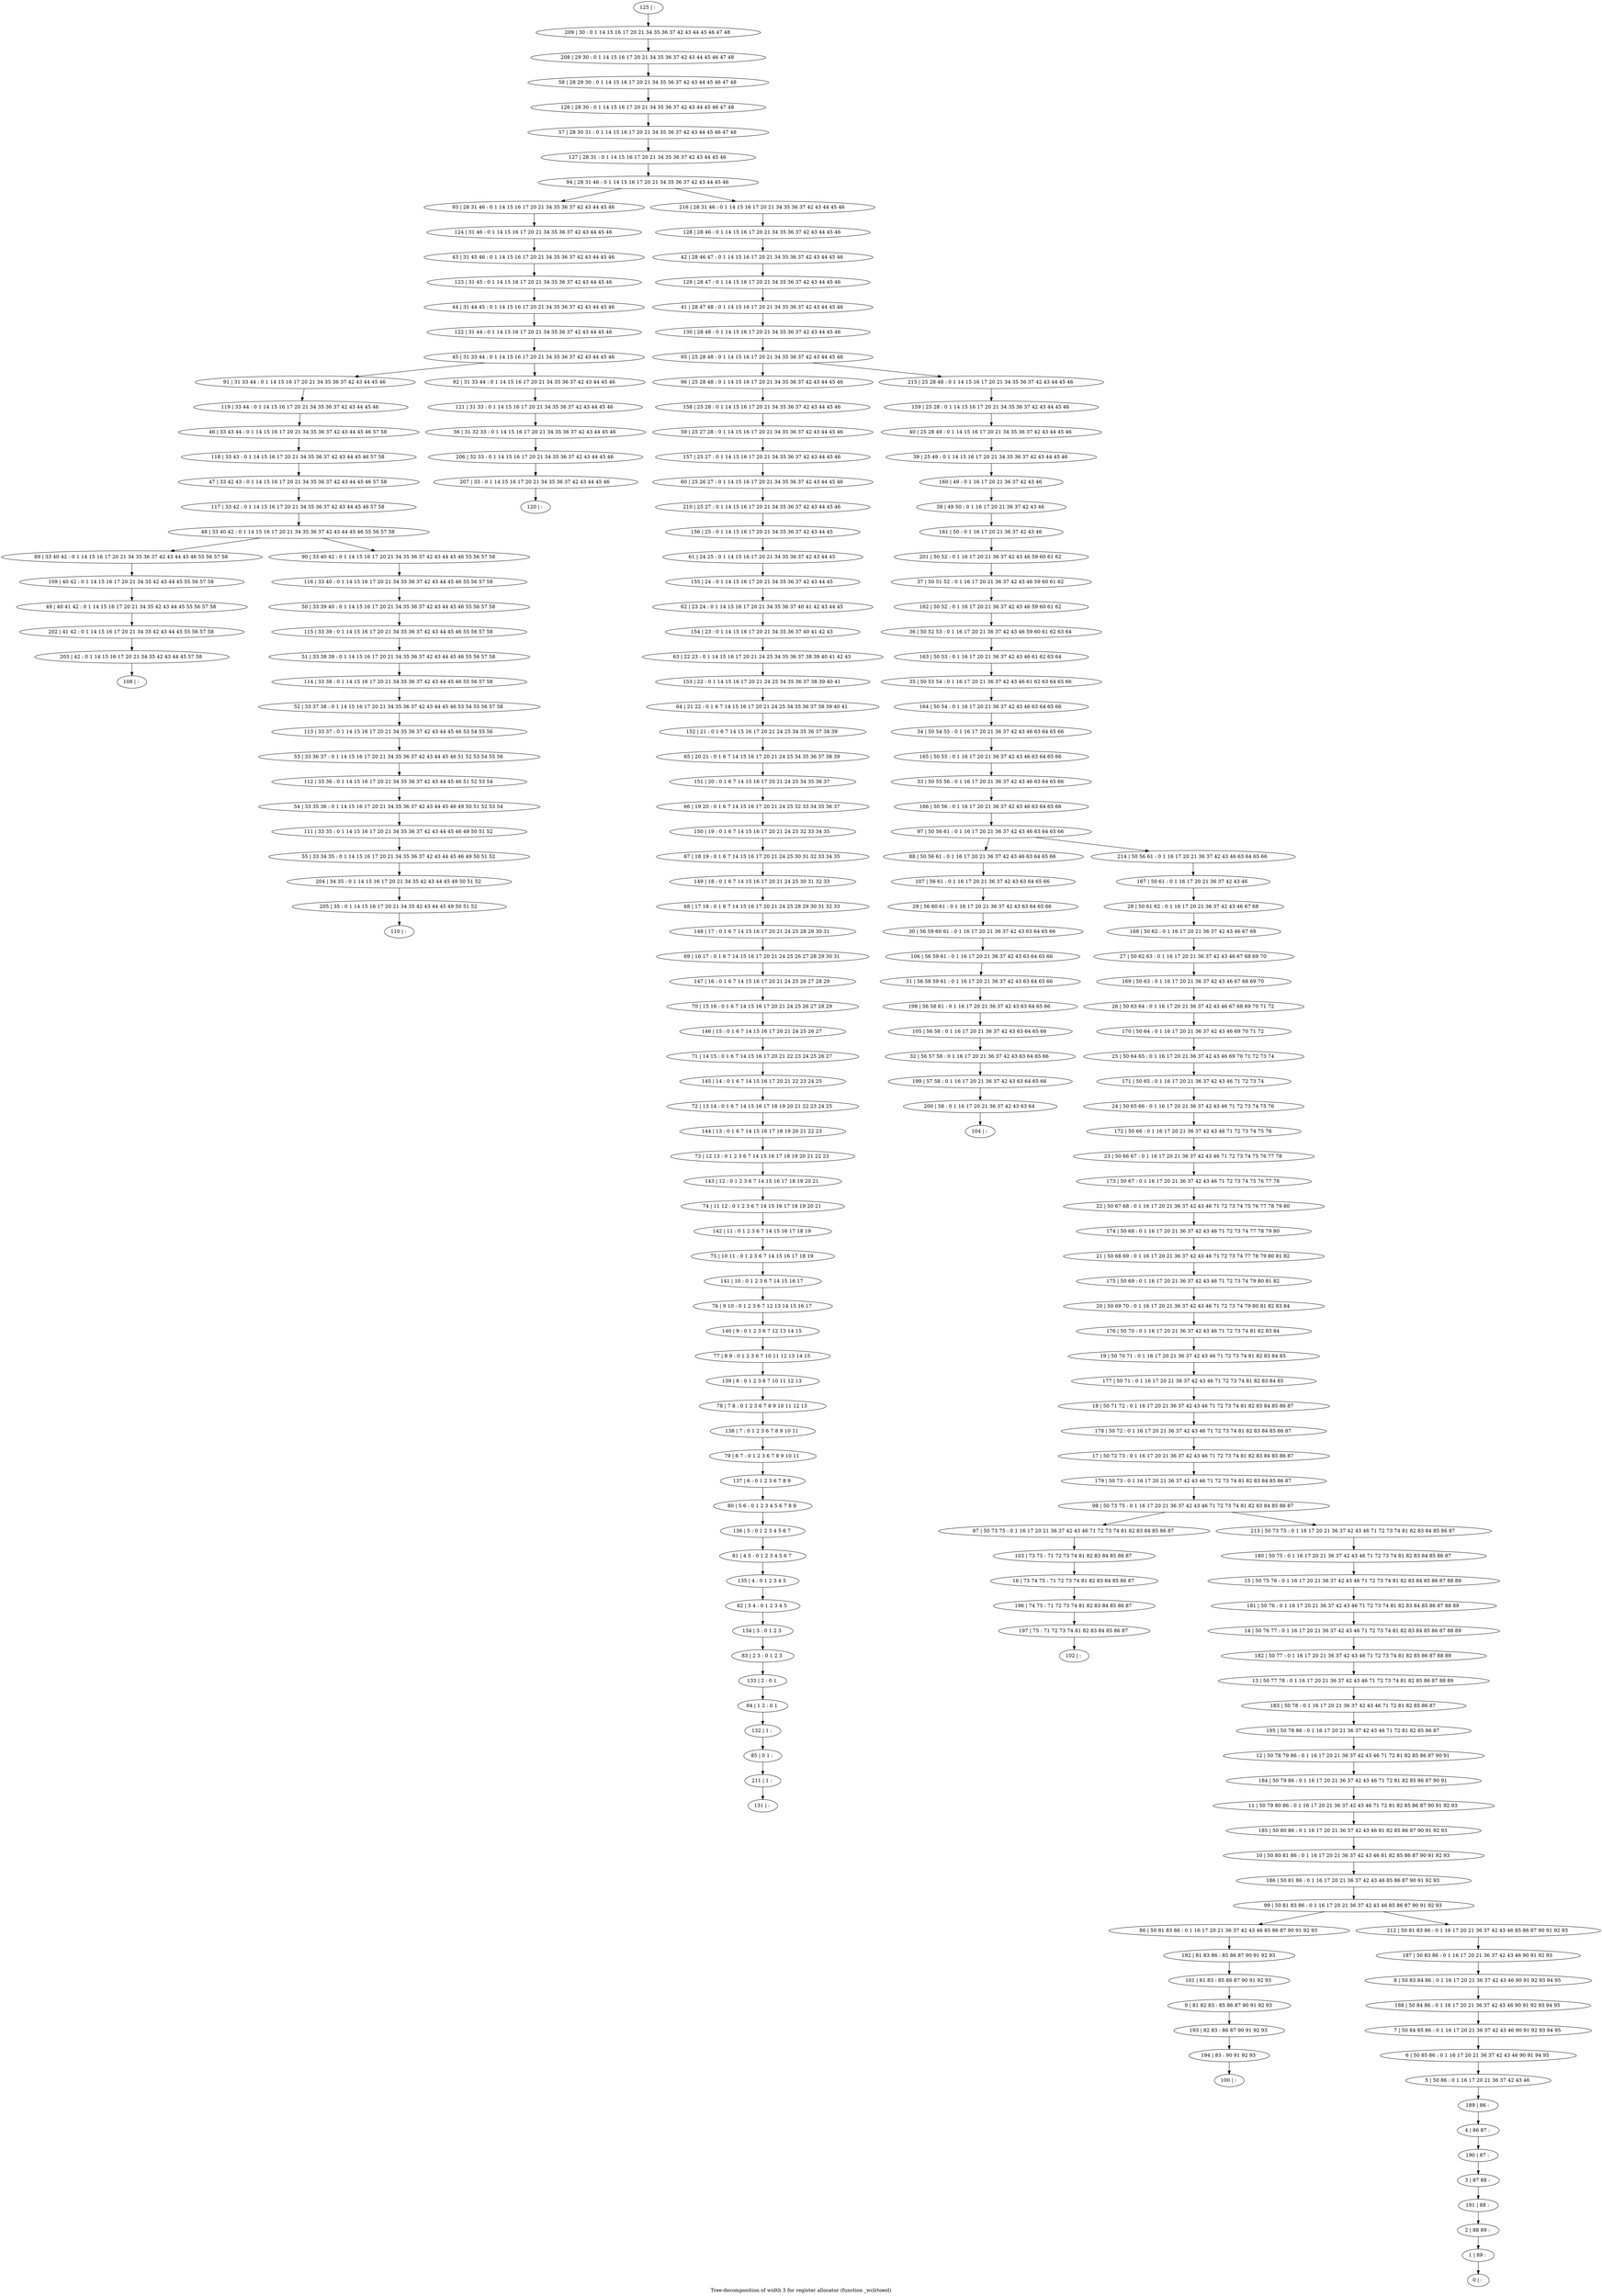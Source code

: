 digraph G {
graph [label="Tree-decomposition of width 3 for register allocator (function _wclrtoeol)"]
0[label="0 | : "];
1[label="1 | 89 : "];
2[label="2 | 88 89 : "];
3[label="3 | 87 88 : "];
4[label="4 | 86 87 : "];
5[label="5 | 50 86 : 0 1 16 17 20 21 36 37 42 43 46 "];
6[label="6 | 50 85 86 : 0 1 16 17 20 21 36 37 42 43 46 90 91 94 95 "];
7[label="7 | 50 84 85 86 : 0 1 16 17 20 21 36 37 42 43 46 90 91 92 93 94 95 "];
8[label="8 | 50 83 84 86 : 0 1 16 17 20 21 36 37 42 43 46 90 91 92 93 94 95 "];
9[label="9 | 81 82 83 : 85 86 87 90 91 92 93 "];
10[label="10 | 50 80 81 86 : 0 1 16 17 20 21 36 37 42 43 46 81 82 85 86 87 90 91 92 93 "];
11[label="11 | 50 79 80 86 : 0 1 16 17 20 21 36 37 42 43 46 71 72 81 82 85 86 87 90 91 92 93 "];
12[label="12 | 50 78 79 86 : 0 1 16 17 20 21 36 37 42 43 46 71 72 81 82 85 86 87 90 91 "];
13[label="13 | 50 77 78 : 0 1 16 17 20 21 36 37 42 43 46 71 72 73 74 81 82 85 86 87 88 89 "];
14[label="14 | 50 76 77 : 0 1 16 17 20 21 36 37 42 43 46 71 72 73 74 81 82 83 84 85 86 87 88 89 "];
15[label="15 | 50 75 76 : 0 1 16 17 20 21 36 37 42 43 46 71 72 73 74 81 82 83 84 85 86 87 88 89 "];
16[label="16 | 73 74 75 : 71 72 73 74 81 82 83 84 85 86 87 "];
17[label="17 | 50 72 73 : 0 1 16 17 20 21 36 37 42 43 46 71 72 73 74 81 82 83 84 85 86 87 "];
18[label="18 | 50 71 72 : 0 1 16 17 20 21 36 37 42 43 46 71 72 73 74 81 82 83 84 85 86 87 "];
19[label="19 | 50 70 71 : 0 1 16 17 20 21 36 37 42 43 46 71 72 73 74 81 82 83 84 85 "];
20[label="20 | 50 69 70 : 0 1 16 17 20 21 36 37 42 43 46 71 72 73 74 79 80 81 82 83 84 "];
21[label="21 | 50 68 69 : 0 1 16 17 20 21 36 37 42 43 46 71 72 73 74 77 78 79 80 81 82 "];
22[label="22 | 50 67 68 : 0 1 16 17 20 21 36 37 42 43 46 71 72 73 74 75 76 77 78 79 80 "];
23[label="23 | 50 66 67 : 0 1 16 17 20 21 36 37 42 43 46 71 72 73 74 75 76 77 78 "];
24[label="24 | 50 65 66 : 0 1 16 17 20 21 36 37 42 43 46 71 72 73 74 75 76 "];
25[label="25 | 50 64 65 : 0 1 16 17 20 21 36 37 42 43 46 69 70 71 72 73 74 "];
26[label="26 | 50 63 64 : 0 1 16 17 20 21 36 37 42 43 46 67 68 69 70 71 72 "];
27[label="27 | 50 62 63 : 0 1 16 17 20 21 36 37 42 43 46 67 68 69 70 "];
28[label="28 | 50 61 62 : 0 1 16 17 20 21 36 37 42 43 46 67 68 "];
29[label="29 | 56 60 61 : 0 1 16 17 20 21 36 37 42 43 63 64 65 66 "];
30[label="30 | 56 59 60 61 : 0 1 16 17 20 21 36 37 42 43 63 64 65 66 "];
31[label="31 | 56 58 59 61 : 0 1 16 17 20 21 36 37 42 43 63 64 65 66 "];
32[label="32 | 56 57 58 : 0 1 16 17 20 21 36 37 42 43 63 64 65 66 "];
33[label="33 | 50 55 56 : 0 1 16 17 20 21 36 37 42 43 46 63 64 65 66 "];
34[label="34 | 50 54 55 : 0 1 16 17 20 21 36 37 42 43 46 63 64 65 66 "];
35[label="35 | 50 53 54 : 0 1 16 17 20 21 36 37 42 43 46 61 62 63 64 65 66 "];
36[label="36 | 50 52 53 : 0 1 16 17 20 21 36 37 42 43 46 59 60 61 62 63 64 "];
37[label="37 | 50 51 52 : 0 1 16 17 20 21 36 37 42 43 46 59 60 61 62 "];
38[label="38 | 49 50 : 0 1 16 17 20 21 36 37 42 43 46 "];
39[label="39 | 25 49 : 0 1 14 15 16 17 20 21 34 35 36 37 42 43 44 45 46 "];
40[label="40 | 25 28 49 : 0 1 14 15 16 17 20 21 34 35 36 37 42 43 44 45 46 "];
41[label="41 | 28 47 48 : 0 1 14 15 16 17 20 21 34 35 36 37 42 43 44 45 46 "];
42[label="42 | 28 46 47 : 0 1 14 15 16 17 20 21 34 35 36 37 42 43 44 45 46 "];
43[label="43 | 31 45 46 : 0 1 14 15 16 17 20 21 34 35 36 37 42 43 44 45 46 "];
44[label="44 | 31 44 45 : 0 1 14 15 16 17 20 21 34 35 36 37 42 43 44 45 46 "];
45[label="45 | 31 33 44 : 0 1 14 15 16 17 20 21 34 35 36 37 42 43 44 45 46 "];
46[label="46 | 33 43 44 : 0 1 14 15 16 17 20 21 34 35 36 37 42 43 44 45 46 57 58 "];
47[label="47 | 33 42 43 : 0 1 14 15 16 17 20 21 34 35 36 37 42 43 44 45 46 57 58 "];
48[label="48 | 33 40 42 : 0 1 14 15 16 17 20 21 34 35 36 37 42 43 44 45 46 55 56 57 58 "];
49[label="49 | 40 41 42 : 0 1 14 15 16 17 20 21 34 35 42 43 44 45 55 56 57 58 "];
50[label="50 | 33 39 40 : 0 1 14 15 16 17 20 21 34 35 36 37 42 43 44 45 46 55 56 57 58 "];
51[label="51 | 33 38 39 : 0 1 14 15 16 17 20 21 34 35 36 37 42 43 44 45 46 55 56 57 58 "];
52[label="52 | 33 37 38 : 0 1 14 15 16 17 20 21 34 35 36 37 42 43 44 45 46 53 54 55 56 57 58 "];
53[label="53 | 33 36 37 : 0 1 14 15 16 17 20 21 34 35 36 37 42 43 44 45 46 51 52 53 54 55 56 "];
54[label="54 | 33 35 36 : 0 1 14 15 16 17 20 21 34 35 36 37 42 43 44 45 46 49 50 51 52 53 54 "];
55[label="55 | 33 34 35 : 0 1 14 15 16 17 20 21 34 35 36 37 42 43 44 45 46 49 50 51 52 "];
56[label="56 | 31 32 33 : 0 1 14 15 16 17 20 21 34 35 36 37 42 43 44 45 46 "];
57[label="57 | 28 30 31 : 0 1 14 15 16 17 20 21 34 35 36 37 42 43 44 45 46 47 48 "];
58[label="58 | 28 29 30 : 0 1 14 15 16 17 20 21 34 35 36 37 42 43 44 45 46 47 48 "];
59[label="59 | 25 27 28 : 0 1 14 15 16 17 20 21 34 35 36 37 42 43 44 45 46 "];
60[label="60 | 25 26 27 : 0 1 14 15 16 17 20 21 34 35 36 37 42 43 44 45 46 "];
61[label="61 | 24 25 : 0 1 14 15 16 17 20 21 34 35 36 37 42 43 44 45 "];
62[label="62 | 23 24 : 0 1 14 15 16 17 20 21 34 35 36 37 40 41 42 43 44 45 "];
63[label="63 | 22 23 : 0 1 14 15 16 17 20 21 24 25 34 35 36 37 38 39 40 41 42 43 "];
64[label="64 | 21 22 : 0 1 6 7 14 15 16 17 20 21 24 25 34 35 36 37 38 39 40 41 "];
65[label="65 | 20 21 : 0 1 6 7 14 15 16 17 20 21 24 25 34 35 36 37 38 39 "];
66[label="66 | 19 20 : 0 1 6 7 14 15 16 17 20 21 24 25 32 33 34 35 36 37 "];
67[label="67 | 18 19 : 0 1 6 7 14 15 16 17 20 21 24 25 30 31 32 33 34 35 "];
68[label="68 | 17 18 : 0 1 6 7 14 15 16 17 20 21 24 25 28 29 30 31 32 33 "];
69[label="69 | 16 17 : 0 1 6 7 14 15 16 17 20 21 24 25 26 27 28 29 30 31 "];
70[label="70 | 15 16 : 0 1 6 7 14 15 16 17 20 21 24 25 26 27 28 29 "];
71[label="71 | 14 15 : 0 1 6 7 14 15 16 17 20 21 22 23 24 25 26 27 "];
72[label="72 | 13 14 : 0 1 6 7 14 15 16 17 18 19 20 21 22 23 24 25 "];
73[label="73 | 12 13 : 0 1 2 3 6 7 14 15 16 17 18 19 20 21 22 23 "];
74[label="74 | 11 12 : 0 1 2 3 6 7 14 15 16 17 18 19 20 21 "];
75[label="75 | 10 11 : 0 1 2 3 6 7 14 15 16 17 18 19 "];
76[label="76 | 9 10 : 0 1 2 3 6 7 12 13 14 15 16 17 "];
77[label="77 | 8 9 : 0 1 2 3 6 7 10 11 12 13 14 15 "];
78[label="78 | 7 8 : 0 1 2 3 6 7 8 9 10 11 12 13 "];
79[label="79 | 6 7 : 0 1 2 3 6 7 8 9 10 11 "];
80[label="80 | 5 6 : 0 1 2 3 4 5 6 7 8 9 "];
81[label="81 | 4 5 : 0 1 2 3 4 5 6 7 "];
82[label="82 | 3 4 : 0 1 2 3 4 5 "];
83[label="83 | 2 3 : 0 1 2 3 "];
84[label="84 | 1 2 : 0 1 "];
85[label="85 | 0 1 : "];
86[label="86 | 50 81 83 86 : 0 1 16 17 20 21 36 37 42 43 46 85 86 87 90 91 92 93 "];
87[label="87 | 50 73 75 : 0 1 16 17 20 21 36 37 42 43 46 71 72 73 74 81 82 83 84 85 86 87 "];
88[label="88 | 50 56 61 : 0 1 16 17 20 21 36 37 42 43 46 63 64 65 66 "];
89[label="89 | 33 40 42 : 0 1 14 15 16 17 20 21 34 35 36 37 42 43 44 45 46 55 56 57 58 "];
90[label="90 | 33 40 42 : 0 1 14 15 16 17 20 21 34 35 36 37 42 43 44 45 46 55 56 57 58 "];
91[label="91 | 31 33 44 : 0 1 14 15 16 17 20 21 34 35 36 37 42 43 44 45 46 "];
92[label="92 | 31 33 44 : 0 1 14 15 16 17 20 21 34 35 36 37 42 43 44 45 46 "];
93[label="93 | 28 31 46 : 0 1 14 15 16 17 20 21 34 35 36 37 42 43 44 45 46 "];
94[label="94 | 28 31 46 : 0 1 14 15 16 17 20 21 34 35 36 37 42 43 44 45 46 "];
95[label="95 | 25 28 48 : 0 1 14 15 16 17 20 21 34 35 36 37 42 43 44 45 46 "];
96[label="96 | 25 28 48 : 0 1 14 15 16 17 20 21 34 35 36 37 42 43 44 45 46 "];
97[label="97 | 50 56 61 : 0 1 16 17 20 21 36 37 42 43 46 63 64 65 66 "];
98[label="98 | 50 73 75 : 0 1 16 17 20 21 36 37 42 43 46 71 72 73 74 81 82 83 84 85 86 87 "];
99[label="99 | 50 81 83 86 : 0 1 16 17 20 21 36 37 42 43 46 85 86 87 90 91 92 93 "];
100[label="100 | : "];
101[label="101 | 81 83 : 85 86 87 90 91 92 93 "];
102[label="102 | : "];
103[label="103 | 73 75 : 71 72 73 74 81 82 83 84 85 86 87 "];
104[label="104 | : "];
105[label="105 | 56 58 : 0 1 16 17 20 21 36 37 42 43 63 64 65 66 "];
106[label="106 | 56 59 61 : 0 1 16 17 20 21 36 37 42 43 63 64 65 66 "];
107[label="107 | 56 61 : 0 1 16 17 20 21 36 37 42 43 63 64 65 66 "];
108[label="108 | : "];
109[label="109 | 40 42 : 0 1 14 15 16 17 20 21 34 35 42 43 44 45 55 56 57 58 "];
110[label="110 | : "];
111[label="111 | 33 35 : 0 1 14 15 16 17 20 21 34 35 36 37 42 43 44 45 46 49 50 51 52 "];
112[label="112 | 33 36 : 0 1 14 15 16 17 20 21 34 35 36 37 42 43 44 45 46 51 52 53 54 "];
113[label="113 | 33 37 : 0 1 14 15 16 17 20 21 34 35 36 37 42 43 44 45 46 53 54 55 56 "];
114[label="114 | 33 38 : 0 1 14 15 16 17 20 21 34 35 36 37 42 43 44 45 46 55 56 57 58 "];
115[label="115 | 33 39 : 0 1 14 15 16 17 20 21 34 35 36 37 42 43 44 45 46 55 56 57 58 "];
116[label="116 | 33 40 : 0 1 14 15 16 17 20 21 34 35 36 37 42 43 44 45 46 55 56 57 58 "];
117[label="117 | 33 42 : 0 1 14 15 16 17 20 21 34 35 36 37 42 43 44 45 46 57 58 "];
118[label="118 | 33 43 : 0 1 14 15 16 17 20 21 34 35 36 37 42 43 44 45 46 57 58 "];
119[label="119 | 33 44 : 0 1 14 15 16 17 20 21 34 35 36 37 42 43 44 45 46 "];
120[label="120 | : "];
121[label="121 | 31 33 : 0 1 14 15 16 17 20 21 34 35 36 37 42 43 44 45 46 "];
122[label="122 | 31 44 : 0 1 14 15 16 17 20 21 34 35 36 37 42 43 44 45 46 "];
123[label="123 | 31 45 : 0 1 14 15 16 17 20 21 34 35 36 37 42 43 44 45 46 "];
124[label="124 | 31 46 : 0 1 14 15 16 17 20 21 34 35 36 37 42 43 44 45 46 "];
125[label="125 | : "];
126[label="126 | 28 30 : 0 1 14 15 16 17 20 21 34 35 36 37 42 43 44 45 46 47 48 "];
127[label="127 | 28 31 : 0 1 14 15 16 17 20 21 34 35 36 37 42 43 44 45 46 "];
128[label="128 | 28 46 : 0 1 14 15 16 17 20 21 34 35 36 37 42 43 44 45 46 "];
129[label="129 | 28 47 : 0 1 14 15 16 17 20 21 34 35 36 37 42 43 44 45 46 "];
130[label="130 | 28 48 : 0 1 14 15 16 17 20 21 34 35 36 37 42 43 44 45 46 "];
131[label="131 | : "];
132[label="132 | 1 : "];
133[label="133 | 2 : 0 1 "];
134[label="134 | 3 : 0 1 2 3 "];
135[label="135 | 4 : 0 1 2 3 4 5 "];
136[label="136 | 5 : 0 1 2 3 4 5 6 7 "];
137[label="137 | 6 : 0 1 2 3 6 7 8 9 "];
138[label="138 | 7 : 0 1 2 3 6 7 8 9 10 11 "];
139[label="139 | 8 : 0 1 2 3 6 7 10 11 12 13 "];
140[label="140 | 9 : 0 1 2 3 6 7 12 13 14 15 "];
141[label="141 | 10 : 0 1 2 3 6 7 14 15 16 17 "];
142[label="142 | 11 : 0 1 2 3 6 7 14 15 16 17 18 19 "];
143[label="143 | 12 : 0 1 2 3 6 7 14 15 16 17 18 19 20 21 "];
144[label="144 | 13 : 0 1 6 7 14 15 16 17 18 19 20 21 22 23 "];
145[label="145 | 14 : 0 1 6 7 14 15 16 17 20 21 22 23 24 25 "];
146[label="146 | 15 : 0 1 6 7 14 15 16 17 20 21 24 25 26 27 "];
147[label="147 | 16 : 0 1 6 7 14 15 16 17 20 21 24 25 26 27 28 29 "];
148[label="148 | 17 : 0 1 6 7 14 15 16 17 20 21 24 25 28 29 30 31 "];
149[label="149 | 18 : 0 1 6 7 14 15 16 17 20 21 24 25 30 31 32 33 "];
150[label="150 | 19 : 0 1 6 7 14 15 16 17 20 21 24 25 32 33 34 35 "];
151[label="151 | 20 : 0 1 6 7 14 15 16 17 20 21 24 25 34 35 36 37 "];
152[label="152 | 21 : 0 1 6 7 14 15 16 17 20 21 24 25 34 35 36 37 38 39 "];
153[label="153 | 22 : 0 1 14 15 16 17 20 21 24 25 34 35 36 37 38 39 40 41 "];
154[label="154 | 23 : 0 1 14 15 16 17 20 21 34 35 36 37 40 41 42 43 "];
155[label="155 | 24 : 0 1 14 15 16 17 20 21 34 35 36 37 42 43 44 45 "];
156[label="156 | 25 : 0 1 14 15 16 17 20 21 34 35 36 37 42 43 44 45 "];
157[label="157 | 25 27 : 0 1 14 15 16 17 20 21 34 35 36 37 42 43 44 45 46 "];
158[label="158 | 25 28 : 0 1 14 15 16 17 20 21 34 35 36 37 42 43 44 45 46 "];
159[label="159 | 25 28 : 0 1 14 15 16 17 20 21 34 35 36 37 42 43 44 45 46 "];
160[label="160 | 49 : 0 1 16 17 20 21 36 37 42 43 46 "];
161[label="161 | 50 : 0 1 16 17 20 21 36 37 42 43 46 "];
162[label="162 | 50 52 : 0 1 16 17 20 21 36 37 42 43 46 59 60 61 62 "];
163[label="163 | 50 53 : 0 1 16 17 20 21 36 37 42 43 46 61 62 63 64 "];
164[label="164 | 50 54 : 0 1 16 17 20 21 36 37 42 43 46 63 64 65 66 "];
165[label="165 | 50 55 : 0 1 16 17 20 21 36 37 42 43 46 63 64 65 66 "];
166[label="166 | 50 56 : 0 1 16 17 20 21 36 37 42 43 46 63 64 65 66 "];
167[label="167 | 50 61 : 0 1 16 17 20 21 36 37 42 43 46 "];
168[label="168 | 50 62 : 0 1 16 17 20 21 36 37 42 43 46 67 68 "];
169[label="169 | 50 63 : 0 1 16 17 20 21 36 37 42 43 46 67 68 69 70 "];
170[label="170 | 50 64 : 0 1 16 17 20 21 36 37 42 43 46 69 70 71 72 "];
171[label="171 | 50 65 : 0 1 16 17 20 21 36 37 42 43 46 71 72 73 74 "];
172[label="172 | 50 66 : 0 1 16 17 20 21 36 37 42 43 46 71 72 73 74 75 76 "];
173[label="173 | 50 67 : 0 1 16 17 20 21 36 37 42 43 46 71 72 73 74 75 76 77 78 "];
174[label="174 | 50 68 : 0 1 16 17 20 21 36 37 42 43 46 71 72 73 74 77 78 79 80 "];
175[label="175 | 50 69 : 0 1 16 17 20 21 36 37 42 43 46 71 72 73 74 79 80 81 82 "];
176[label="176 | 50 70 : 0 1 16 17 20 21 36 37 42 43 46 71 72 73 74 81 82 83 84 "];
177[label="177 | 50 71 : 0 1 16 17 20 21 36 37 42 43 46 71 72 73 74 81 82 83 84 85 "];
178[label="178 | 50 72 : 0 1 16 17 20 21 36 37 42 43 46 71 72 73 74 81 82 83 84 85 86 87 "];
179[label="179 | 50 73 : 0 1 16 17 20 21 36 37 42 43 46 71 72 73 74 81 82 83 84 85 86 87 "];
180[label="180 | 50 75 : 0 1 16 17 20 21 36 37 42 43 46 71 72 73 74 81 82 83 84 85 86 87 "];
181[label="181 | 50 76 : 0 1 16 17 20 21 36 37 42 43 46 71 72 73 74 81 82 83 84 85 86 87 88 89 "];
182[label="182 | 50 77 : 0 1 16 17 20 21 36 37 42 43 46 71 72 73 74 81 82 85 86 87 88 89 "];
183[label="183 | 50 78 : 0 1 16 17 20 21 36 37 42 43 46 71 72 81 82 85 86 87 "];
184[label="184 | 50 79 86 : 0 1 16 17 20 21 36 37 42 43 46 71 72 81 82 85 86 87 90 91 "];
185[label="185 | 50 80 86 : 0 1 16 17 20 21 36 37 42 43 46 81 82 85 86 87 90 91 92 93 "];
186[label="186 | 50 81 86 : 0 1 16 17 20 21 36 37 42 43 46 85 86 87 90 91 92 93 "];
187[label="187 | 50 83 86 : 0 1 16 17 20 21 36 37 42 43 46 90 91 92 93 "];
188[label="188 | 50 84 86 : 0 1 16 17 20 21 36 37 42 43 46 90 91 92 93 94 95 "];
189[label="189 | 86 : "];
190[label="190 | 87 : "];
191[label="191 | 88 : "];
192[label="192 | 81 83 86 : 85 86 87 90 91 92 93 "];
193[label="193 | 82 83 : 86 87 90 91 92 93 "];
194[label="194 | 83 : 90 91 92 93 "];
195[label="195 | 50 78 86 : 0 1 16 17 20 21 36 37 42 43 46 71 72 81 82 85 86 87 "];
196[label="196 | 74 75 : 71 72 73 74 81 82 83 84 85 86 87 "];
197[label="197 | 75 : 71 72 73 74 81 82 83 84 85 86 87 "];
198[label="198 | 56 58 61 : 0 1 16 17 20 21 36 37 42 43 63 64 65 66 "];
199[label="199 | 57 58 : 0 1 16 17 20 21 36 37 42 43 63 64 65 66 "];
200[label="200 | 58 : 0 1 16 17 20 21 36 37 42 43 63 64 "];
201[label="201 | 50 52 : 0 1 16 17 20 21 36 37 42 43 46 59 60 61 62 "];
202[label="202 | 41 42 : 0 1 14 15 16 17 20 21 34 35 42 43 44 45 55 56 57 58 "];
203[label="203 | 42 : 0 1 14 15 16 17 20 21 34 35 42 43 44 45 57 58 "];
204[label="204 | 34 35 : 0 1 14 15 16 17 20 21 34 35 42 43 44 45 49 50 51 52 "];
205[label="205 | 35 : 0 1 14 15 16 17 20 21 34 35 42 43 44 45 49 50 51 52 "];
206[label="206 | 32 33 : 0 1 14 15 16 17 20 21 34 35 36 37 42 43 44 45 46 "];
207[label="207 | 33 : 0 1 14 15 16 17 20 21 34 35 36 37 42 43 44 45 46 "];
208[label="208 | 29 30 : 0 1 14 15 16 17 20 21 34 35 36 37 42 43 44 45 46 47 48 "];
209[label="209 | 30 : 0 1 14 15 16 17 20 21 34 35 36 37 42 43 44 45 46 47 48 "];
210[label="210 | 25 27 : 0 1 14 15 16 17 20 21 34 35 36 37 42 43 44 45 46 "];
211[label="211 | 1 : "];
212[label="212 | 50 81 83 86 : 0 1 16 17 20 21 36 37 42 43 46 85 86 87 90 91 92 93 "];
213[label="213 | 50 73 75 : 0 1 16 17 20 21 36 37 42 43 46 71 72 73 74 81 82 83 84 85 86 87 "];
214[label="214 | 50 56 61 : 0 1 16 17 20 21 36 37 42 43 46 63 64 65 66 "];
215[label="215 | 25 28 48 : 0 1 14 15 16 17 20 21 34 35 36 37 42 43 44 45 46 "];
216[label="216 | 28 31 46 : 0 1 14 15 16 17 20 21 34 35 36 37 42 43 44 45 46 "];
29->30 ;
48->89 ;
48->90 ;
45->91 ;
45->92 ;
101->9 ;
103->16 ;
87->103 ;
105->32 ;
106->31 ;
30->106 ;
107->29 ;
88->107 ;
109->49 ;
89->109 ;
111->55 ;
54->111 ;
112->54 ;
53->112 ;
113->53 ;
52->113 ;
114->52 ;
51->114 ;
115->51 ;
50->115 ;
116->50 ;
90->116 ;
117->48 ;
47->117 ;
118->47 ;
46->118 ;
119->46 ;
91->119 ;
121->56 ;
92->121 ;
122->45 ;
44->122 ;
123->44 ;
43->123 ;
124->43 ;
93->124 ;
132->85 ;
84->132 ;
133->84 ;
83->133 ;
134->83 ;
82->134 ;
135->82 ;
81->135 ;
136->81 ;
80->136 ;
137->80 ;
79->137 ;
138->79 ;
78->138 ;
139->78 ;
77->139 ;
140->77 ;
76->140 ;
141->76 ;
75->141 ;
142->75 ;
74->142 ;
143->74 ;
73->143 ;
144->73 ;
72->144 ;
145->72 ;
71->145 ;
146->71 ;
70->146 ;
147->70 ;
69->147 ;
148->69 ;
68->148 ;
149->68 ;
67->149 ;
150->67 ;
66->150 ;
151->66 ;
65->151 ;
152->65 ;
64->152 ;
153->64 ;
63->153 ;
154->63 ;
62->154 ;
155->62 ;
61->155 ;
156->61 ;
157->60 ;
59->157 ;
158->59 ;
96->158 ;
192->101 ;
86->192 ;
9->193 ;
194->100 ;
193->194 ;
16->196 ;
197->102 ;
196->197 ;
198->105 ;
31->198 ;
32->199 ;
200->104 ;
199->200 ;
49->202 ;
203->108 ;
202->203 ;
55->204 ;
205->110 ;
204->205 ;
56->206 ;
207->120 ;
206->207 ;
210->156 ;
60->210 ;
211->131 ;
85->211 ;
125->209 ;
209->208 ;
208->58 ;
58->126 ;
126->57 ;
57->127 ;
127->94 ;
128->42 ;
42->129 ;
129->41 ;
41->130 ;
130->95 ;
159->40 ;
40->39 ;
39->160 ;
160->38 ;
38->161 ;
161->201 ;
201->37 ;
37->162 ;
162->36 ;
36->163 ;
163->35 ;
35->164 ;
164->34 ;
34->165 ;
165->33 ;
33->166 ;
166->97 ;
167->28 ;
28->168 ;
168->27 ;
27->169 ;
169->26 ;
26->170 ;
170->25 ;
25->171 ;
171->24 ;
24->172 ;
172->23 ;
23->173 ;
173->22 ;
22->174 ;
174->21 ;
21->175 ;
175->20 ;
20->176 ;
176->19 ;
19->177 ;
177->18 ;
18->178 ;
178->17 ;
17->179 ;
179->98 ;
180->15 ;
15->181 ;
181->14 ;
14->182 ;
182->13 ;
13->183 ;
183->195 ;
195->12 ;
12->184 ;
184->11 ;
11->185 ;
185->10 ;
10->186 ;
186->99 ;
187->8 ;
8->188 ;
188->7 ;
7->6 ;
6->5 ;
5->189 ;
189->4 ;
4->190 ;
190->3 ;
3->191 ;
191->2 ;
2->1 ;
1->0 ;
212->187 ;
213->180 ;
214->167 ;
215->159 ;
216->128 ;
99->86 ;
99->212 ;
98->87 ;
98->213 ;
97->88 ;
97->214 ;
95->96 ;
95->215 ;
94->93 ;
94->216 ;
}
